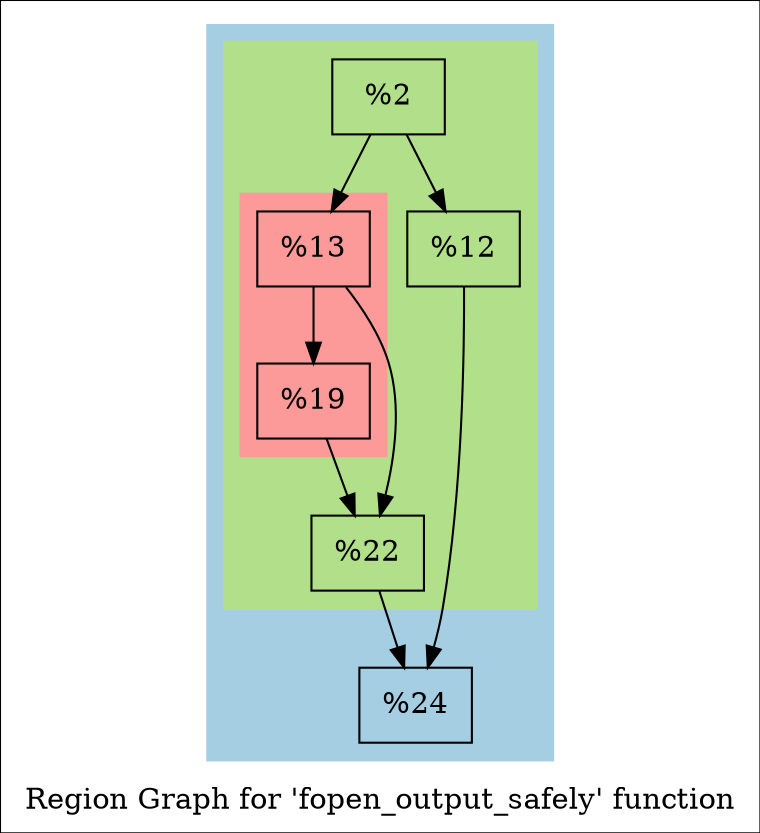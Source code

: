digraph "Region Graph for 'fopen_output_safely' function" {
	label="Region Graph for 'fopen_output_safely' function";

	Node0x11f1340 [shape=record,label="{%2}"];
	Node0x11f1340 -> Node0x10db550;
	Node0x11f1340 -> Node0x11534a0;
	Node0x10db550 [shape=record,label="{%12}"];
	Node0x10db550 -> Node0x138a1a0;
	Node0x138a1a0 [shape=record,label="{%24}"];
	Node0x11534a0 [shape=record,label="{%13}"];
	Node0x11534a0 -> Node0x1155df0;
	Node0x11534a0 -> Node0x129cbf0;
	Node0x1155df0 [shape=record,label="{%19}"];
	Node0x1155df0 -> Node0x129cbf0;
	Node0x129cbf0 [shape=record,label="{%22}"];
	Node0x129cbf0 -> Node0x138a1a0;
	colorscheme = "paired12"
        subgraph cluster_0x1484d00 {
          label = "";
          style = filled;
          color = 1
          subgraph cluster_0x1485b10 {
            label = "";
            style = filled;
            color = 3
            subgraph cluster_0x1485a90 {
              label = "";
              style = filled;
              color = 5
              Node0x11534a0;
              Node0x1155df0;
            }
            Node0x11f1340;
            Node0x10db550;
            Node0x129cbf0;
          }
          Node0x138a1a0;
        }
}
